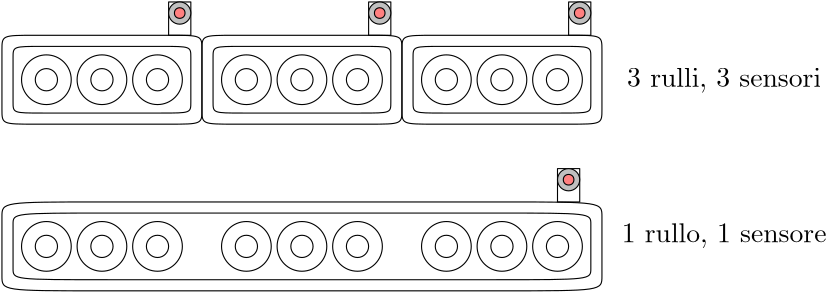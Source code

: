 <?xml version="1.0"?>
<!DOCTYPE ipe SYSTEM "ipe.dtd">
<ipe version="70218" creator="Ipe 7.2.28">
<info created="D:20240930125119" modified="D:20240930125440"/>
<ipestyle name="basic">
<symbol name="arrow/arc(spx)">
<path stroke="sym-stroke" fill="sym-stroke" pen="sym-pen">
0 0 m
-1 0.333 l
-1 -0.333 l
h
</path>
</symbol>
<symbol name="arrow/farc(spx)">
<path stroke="sym-stroke" fill="white" pen="sym-pen">
0 0 m
-1 0.333 l
-1 -0.333 l
h
</path>
</symbol>
<symbol name="arrow/ptarc(spx)">
<path stroke="sym-stroke" fill="sym-stroke" pen="sym-pen">
0 0 m
-1 0.333 l
-0.8 0 l
-1 -0.333 l
h
</path>
</symbol>
<symbol name="arrow/fptarc(spx)">
<path stroke="sym-stroke" fill="white" pen="sym-pen">
0 0 m
-1 0.333 l
-0.8 0 l
-1 -0.333 l
h
</path>
</symbol>
<symbol name="mark/circle(sx)" transformations="translations">
<path fill="sym-stroke">
0.6 0 0 0.6 0 0 e
0.4 0 0 0.4 0 0 e
</path>
</symbol>
<symbol name="mark/disk(sx)" transformations="translations">
<path fill="sym-stroke">
0.6 0 0 0.6 0 0 e
</path>
</symbol>
<symbol name="mark/fdisk(sfx)" transformations="translations">
<group>
<path fill="sym-fill">
0.5 0 0 0.5 0 0 e
</path>
<path fill="sym-stroke" fillrule="eofill">
0.6 0 0 0.6 0 0 e
0.4 0 0 0.4 0 0 e
</path>
</group>
</symbol>
<symbol name="mark/box(sx)" transformations="translations">
<path fill="sym-stroke" fillrule="eofill">
-0.6 -0.6 m
0.6 -0.6 l
0.6 0.6 l
-0.6 0.6 l
h
-0.4 -0.4 m
0.4 -0.4 l
0.4 0.4 l
-0.4 0.4 l
h
</path>
</symbol>
<symbol name="mark/square(sx)" transformations="translations">
<path fill="sym-stroke">
-0.6 -0.6 m
0.6 -0.6 l
0.6 0.6 l
-0.6 0.6 l
h
</path>
</symbol>
<symbol name="mark/fsquare(sfx)" transformations="translations">
<group>
<path fill="sym-fill">
-0.5 -0.5 m
0.5 -0.5 l
0.5 0.5 l
-0.5 0.5 l
h
</path>
<path fill="sym-stroke" fillrule="eofill">
-0.6 -0.6 m
0.6 -0.6 l
0.6 0.6 l
-0.6 0.6 l
h
-0.4 -0.4 m
0.4 -0.4 l
0.4 0.4 l
-0.4 0.4 l
h
</path>
</group>
</symbol>
<symbol name="mark/cross(sx)" transformations="translations">
<group>
<path fill="sym-stroke">
-0.43 -0.57 m
0.57 0.43 l
0.43 0.57 l
-0.57 -0.43 l
h
</path>
<path fill="sym-stroke">
-0.43 0.57 m
0.57 -0.43 l
0.43 -0.57 l
-0.57 0.43 l
h
</path>
</group>
</symbol>
<symbol name="arrow/fnormal(spx)">
<path stroke="sym-stroke" fill="white" pen="sym-pen">
0 0 m
-1 0.333 l
-1 -0.333 l
h
</path>
</symbol>
<symbol name="arrow/pointed(spx)">
<path stroke="sym-stroke" fill="sym-stroke" pen="sym-pen">
0 0 m
-1 0.333 l
-0.8 0 l
-1 -0.333 l
h
</path>
</symbol>
<symbol name="arrow/fpointed(spx)">
<path stroke="sym-stroke" fill="white" pen="sym-pen">
0 0 m
-1 0.333 l
-0.8 0 l
-1 -0.333 l
h
</path>
</symbol>
<symbol name="arrow/linear(spx)">
<path stroke="sym-stroke" pen="sym-pen">
-1 0.333 m
0 0 l
-1 -0.333 l
</path>
</symbol>
<symbol name="arrow/fdouble(spx)">
<path stroke="sym-stroke" fill="white" pen="sym-pen">
0 0 m
-1 0.333 l
-1 -0.333 l
h
-1 0 m
-2 0.333 l
-2 -0.333 l
h
</path>
</symbol>
<symbol name="arrow/double(spx)">
<path stroke="sym-stroke" fill="sym-stroke" pen="sym-pen">
0 0 m
-1 0.333 l
-1 -0.333 l
h
-1 0 m
-2 0.333 l
-2 -0.333 l
h
</path>
</symbol>
<symbol name="arrow/mid-normal(spx)">
<path stroke="sym-stroke" fill="sym-stroke" pen="sym-pen">
0.5 0 m
-0.5 0.333 l
-0.5 -0.333 l
h
</path>
</symbol>
<symbol name="arrow/mid-fnormal(spx)">
<path stroke="sym-stroke" fill="white" pen="sym-pen">
0.5 0 m
-0.5 0.333 l
-0.5 -0.333 l
h
</path>
</symbol>
<symbol name="arrow/mid-pointed(spx)">
<path stroke="sym-stroke" fill="sym-stroke" pen="sym-pen">
0.5 0 m
-0.5 0.333 l
-0.3 0 l
-0.5 -0.333 l
h
</path>
</symbol>
<symbol name="arrow/mid-fpointed(spx)">
<path stroke="sym-stroke" fill="white" pen="sym-pen">
0.5 0 m
-0.5 0.333 l
-0.3 0 l
-0.5 -0.333 l
h
</path>
</symbol>
<symbol name="arrow/mid-double(spx)">
<path stroke="sym-stroke" fill="sym-stroke" pen="sym-pen">
1 0 m
0 0.333 l
0 -0.333 l
h
0 0 m
-1 0.333 l
-1 -0.333 l
h
</path>
</symbol>
<symbol name="arrow/mid-fdouble(spx)">
<path stroke="sym-stroke" fill="white" pen="sym-pen">
1 0 m
0 0.333 l
0 -0.333 l
h
0 0 m
-1 0.333 l
-1 -0.333 l
h
</path>
</symbol>
<anglesize name="22.5 deg" value="22.5"/>
<anglesize name="30 deg" value="30"/>
<anglesize name="45 deg" value="45"/>
<anglesize name="60 deg" value="60"/>
<anglesize name="90 deg" value="90"/>
<arrowsize name="large" value="10"/>
<arrowsize name="small" value="5"/>
<arrowsize name="tiny" value="3"/>
<color name="blue" value="0 0 1"/>
<color name="brown" value="0.647 0.165 0.165"/>
<color name="darkblue" value="0 0 0.545"/>
<color name="darkcyan" value="0 0.545 0.545"/>
<color name="darkgray" value="0.663"/>
<color name="darkgreen" value="0 0.392 0"/>
<color name="darkmagenta" value="0.545 0 0.545"/>
<color name="darkorange" value="1 0.549 0"/>
<color name="darkred" value="0.545 0 0"/>
<color name="gold" value="1 0.843 0"/>
<color name="gray" value="0.745"/>
<color name="green" value="0 1 0"/>
<color name="lightblue" value="0.678 0.847 0.902"/>
<color name="lightcyan" value="0.878 1 1"/>
<color name="lightgray" value="0.827"/>
<color name="lightgreen" value="0.565 0.933 0.565"/>
<color name="lightyellow" value="1 1 0.878"/>
<color name="navy" value="0 0 0.502"/>
<color name="orange" value="1 0.647 0"/>
<color name="pink" value="1 0.753 0.796"/>
<color name="purple" value="0.627 0.125 0.941"/>
<color name="red" value="1 0 0"/>
<color name="seagreen" value="0.18 0.545 0.341"/>
<color name="turquoise" value="0.251 0.878 0.816"/>
<color name="violet" value="0.933 0.51 0.933"/>
<color name="yellow" value="1 1 0"/>
<dashstyle name="dash dot dotted" value="[4 2 1 2 1 2] 0"/>
<dashstyle name="dash dotted" value="[4 2 1 2] 0"/>
<dashstyle name="dashed" value="[4] 0"/>
<dashstyle name="dotted" value="[1 3] 0"/>
<gridsize name="10 pts (~3.5 mm)" value="10"/>
<gridsize name="14 pts (~5 mm)" value="14"/>
<gridsize name="16 pts (~6 mm)" value="16"/>
<gridsize name="20 pts (~7 mm)" value="20"/>
<gridsize name="28 pts (~10 mm)" value="28"/>
<gridsize name="32 pts (~12 mm)" value="32"/>
<gridsize name="4 pts" value="4"/>
<gridsize name="56 pts (~20 mm)" value="56"/>
<gridsize name="8 pts (~3 mm)" value="8"/>
<opacity name="10%" value="0.1"/>
<opacity name="30%" value="0.3"/>
<opacity name="50%" value="0.5"/>
<opacity name="75%" value="0.75"/>
<pen name="fat" value="1.2"/>
<pen name="heavier" value="0.8"/>
<pen name="ultrafat" value="2"/>
<symbolsize name="large" value="5"/>
<symbolsize name="small" value="2"/>
<symbolsize name="tiny" value="1.1"/>
<textsize name="Huge" value="\Huge"/>
<textsize name="LARGE" value="\LARGE"/>
<textsize name="Large" value="\Large"/>
<textsize name="footnote" value="\footnotesize"/>
<textsize name="huge" value="\huge"/>
<textsize name="large" value="\large"/>
<textsize name="script" value="\scriptsize"/>
<textsize name="small" value="\small"/>
<textsize name="tiny" value="\tiny"/>
<textstyle name="center" begin="\begin{center}" end="\end{center}"/>
<textstyle name="item" begin="\begin{itemize}\item{}" end="\end{itemize}"/>
<textstyle name="itemize" begin="\begin{itemize}" end="\end{itemize}"/>
<tiling name="falling" angle="-60" step="4" width="1"/>
<tiling name="rising" angle="30" step="4" width="1"/>
</ipestyle>
<page>
<layer name="alpha"/>
<view layers="alpha" active="alpha"/>
<path layer="alpha" matrix="1 0 0 1 4 0" stroke="0">
8.94427 0 0 8.94427 232 648 e
</path>
<path matrix="1 0 0 1 4 0" stroke="0">
4 0 0 4 232 648 e
</path>
<path matrix="1 0 0 1 24 0" stroke="0">
8.94427 0 0 8.94427 232 648 e
</path>
<path matrix="1 0 0 1 24 0" stroke="0">
4 0 0 4 232 648 e
</path>
<path matrix="1 0 0 1 44 0" stroke="0">
8.94427 0 0 8.94427 232 648 e
</path>
<path matrix="1 0 0 1 44 0" stroke="0">
4 0 0 4 232 648 e
</path>
<path stroke="0">
224 636
224 636
224 660
224 660
288 660
288 660
288 636
288 636 u
</path>
<path matrix="1.125 0 0 1.33333 -32 -216" stroke="0">
224 636
224 636
224 660
224 660
288 660
288 660
288 636
288 636 u
</path>
<path matrix="1 0 0 1 76 0" stroke="0">
8.94427 0 0 8.94427 232 648 e
</path>
<path matrix="1 0 0 1 76 0" stroke="0">
4 0 0 4 232 648 e
</path>
<path matrix="1 0 0 1 96 0" stroke="0">
8.94427 0 0 8.94427 232 648 e
</path>
<path matrix="1 0 0 1 96 0" stroke="0">
4 0 0 4 232 648 e
</path>
<path matrix="1 0 0 1 116 0" stroke="0">
8.94427 0 0 8.94427 232 648 e
</path>
<path matrix="1 0 0 1 116 0" stroke="0">
4 0 0 4 232 648 e
</path>
<path matrix="1 0 0 1 72 0" stroke="0">
224 636
224 636
224 660
224 660
288 660
288 660
288 636
288 636 u
</path>
<path matrix="1.125 0 0 1.33333 40 -216" stroke="0">
224 636
224 636
224 660
224 660
288 660
288 660
288 636
288 636 u
</path>
<path matrix="1 0 0 1 148 0" stroke="0">
8.94427 0 0 8.94427 232 648 e
</path>
<path matrix="1 0 0 1 148 0" stroke="0">
4 0 0 4 232 648 e
</path>
<path matrix="1 0 0 1 168 0" stroke="0">
8.94427 0 0 8.94427 232 648 e
</path>
<path matrix="1 0 0 1 168 0" stroke="0">
4 0 0 4 232 648 e
</path>
<path matrix="1 0 0 1 188 0" stroke="0">
8.94427 0 0 8.94427 232 648 e
</path>
<path matrix="1 0 0 1 188 0" stroke="0">
4 0 0 4 232 648 e
</path>
<path matrix="1 0 0 1 144 0" stroke="0">
224 636
224 636
224 660
224 660
288 660
288 660
288 636
288 636 u
</path>
<path matrix="1.125 0 0 1.33333 112 -216" stroke="0">
224 636
224 636
224 660
224 660
288 660
288 660
288 636
288 636 u
</path>
<path stroke="0">
280 676 m
280 664 l
288 664 l
288 676 l
h
</path>
<path stroke="0" fill="0.753">
4 0 0 4 284 672 e
</path>
<path stroke="0" fill="1 0.502 0.502">
1.90485 0 0 1.90485 284 672 e
</path>
<path matrix="1 0 0 1 72 0" stroke="0">
280 676 m
280 664 l
288 664 l
288 676 l
h
</path>
<path matrix="1 0 0 1 72 0" stroke="0" fill="0.753">
4 0 0 4 284 672 e
</path>
<path matrix="1 0 0 1 72 0" stroke="0" fill="1 0.502 0.502">
1.90485 0 0 1.90485 284 672 e
</path>
<path matrix="1 0 0 1 144 0" stroke="0">
280 676 m
280 664 l
288 664 l
288 676 l
h
</path>
<path matrix="1 0 0 1 144 0" stroke="0" fill="0.753">
4 0 0 4 284 672 e
</path>
<path matrix="1 0 0 1 144 0" stroke="0" fill="1 0.502 0.502">
1.90485 0 0 1.90485 284 672 e
</path>
<path matrix="1 0 0 1 0 -60" stroke="0">
224 660
432 660
432 660
432 636
432 636
224 636
224 636
224 660 u
</path>
<path matrix="1.03846 0 0 1.33333 -12.6154 -276" stroke="0">
224 660
432 660
432 660
432 636
432 636
224 636
224 636
224 660 u
</path>
<path matrix="1 0 0 1 4 -60" stroke="0">
8.94427 0 0 8.94427 232 648 e
</path>
<path matrix="1 0 0 1 4 -60" stroke="0">
4 0 0 4 232 648 e
</path>
<path matrix="1 0 0 1 24 -60" stroke="0">
8.94427 0 0 8.94427 232 648 e
</path>
<path matrix="1 0 0 1 24 -60" stroke="0">
4 0 0 4 232 648 e
</path>
<path matrix="1 0 0 1 44 -60" stroke="0">
8.94427 0 0 8.94427 232 648 e
</path>
<path matrix="1 0 0 1 44 -60" stroke="0">
4 0 0 4 232 648 e
</path>
<path matrix="1 0 0 1 76 -60" stroke="0">
8.94427 0 0 8.94427 232 648 e
</path>
<path matrix="1 0 0 1 76 -60" stroke="0">
4 0 0 4 232 648 e
</path>
<path matrix="1 0 0 1 96 -60" stroke="0">
8.94427 0 0 8.94427 232 648 e
</path>
<path matrix="1 0 0 1 96 -60" stroke="0">
4 0 0 4 232 648 e
</path>
<path matrix="1 0 0 1 116 -60" stroke="0">
8.94427 0 0 8.94427 232 648 e
</path>
<path matrix="1 0 0 1 116 -60" stroke="0">
4 0 0 4 232 648 e
</path>
<path matrix="1 0 0 1 148 -60" stroke="0">
8.94427 0 0 8.94427 232 648 e
</path>
<path matrix="1 0 0 1 148 -60" stroke="0">
4 0 0 4 232 648 e
</path>
<path matrix="1 0 0 1 168 -60" stroke="0">
8.94427 0 0 8.94427 232 648 e
</path>
<path matrix="1 0 0 1 168 -60" stroke="0">
4 0 0 4 232 648 e
</path>
<path matrix="1 0 0 1 188 -60" stroke="0">
8.94427 0 0 8.94427 232 648 e
</path>
<path matrix="1 0 0 1 188 -60" stroke="0">
4 0 0 4 232 648 e
</path>
<path matrix="1 0 0 1 140 -60" stroke="0">
280 676 m
280 664 l
288 664 l
288 676 l
h
</path>
<path matrix="1 0 0 1 140 -60" stroke="0" fill="0.753">
4 0 0 4 284 672 e
</path>
<path matrix="1 0 0 1 140 -60" stroke="0" fill="1 0.502 0.502">
1.90485 0 0 1.90485 284 672 e
</path>
<text matrix="1 0 0 1 24 0" transformations="translations" pos="456 648" stroke="0" type="label" width="69.905" height="6.926" depth="1.93" halign="center" valign="center">3 rulli, 3 sensori</text>
<text matrix="1 0 0 1 24 -56" transformations="translations" pos="456 648" stroke="0" type="label" width="73.779" height="6.926" depth="1.93" halign="center" valign="center">1 rullo, 1 sensore</text>
</page>
</ipe>
